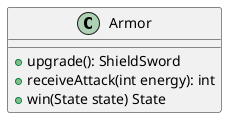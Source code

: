 @startuml
class Armor {
    +upgrade(): ShieldSword
    +receiveAttack(int energy): int
    +win(State state) State
}
@enduml